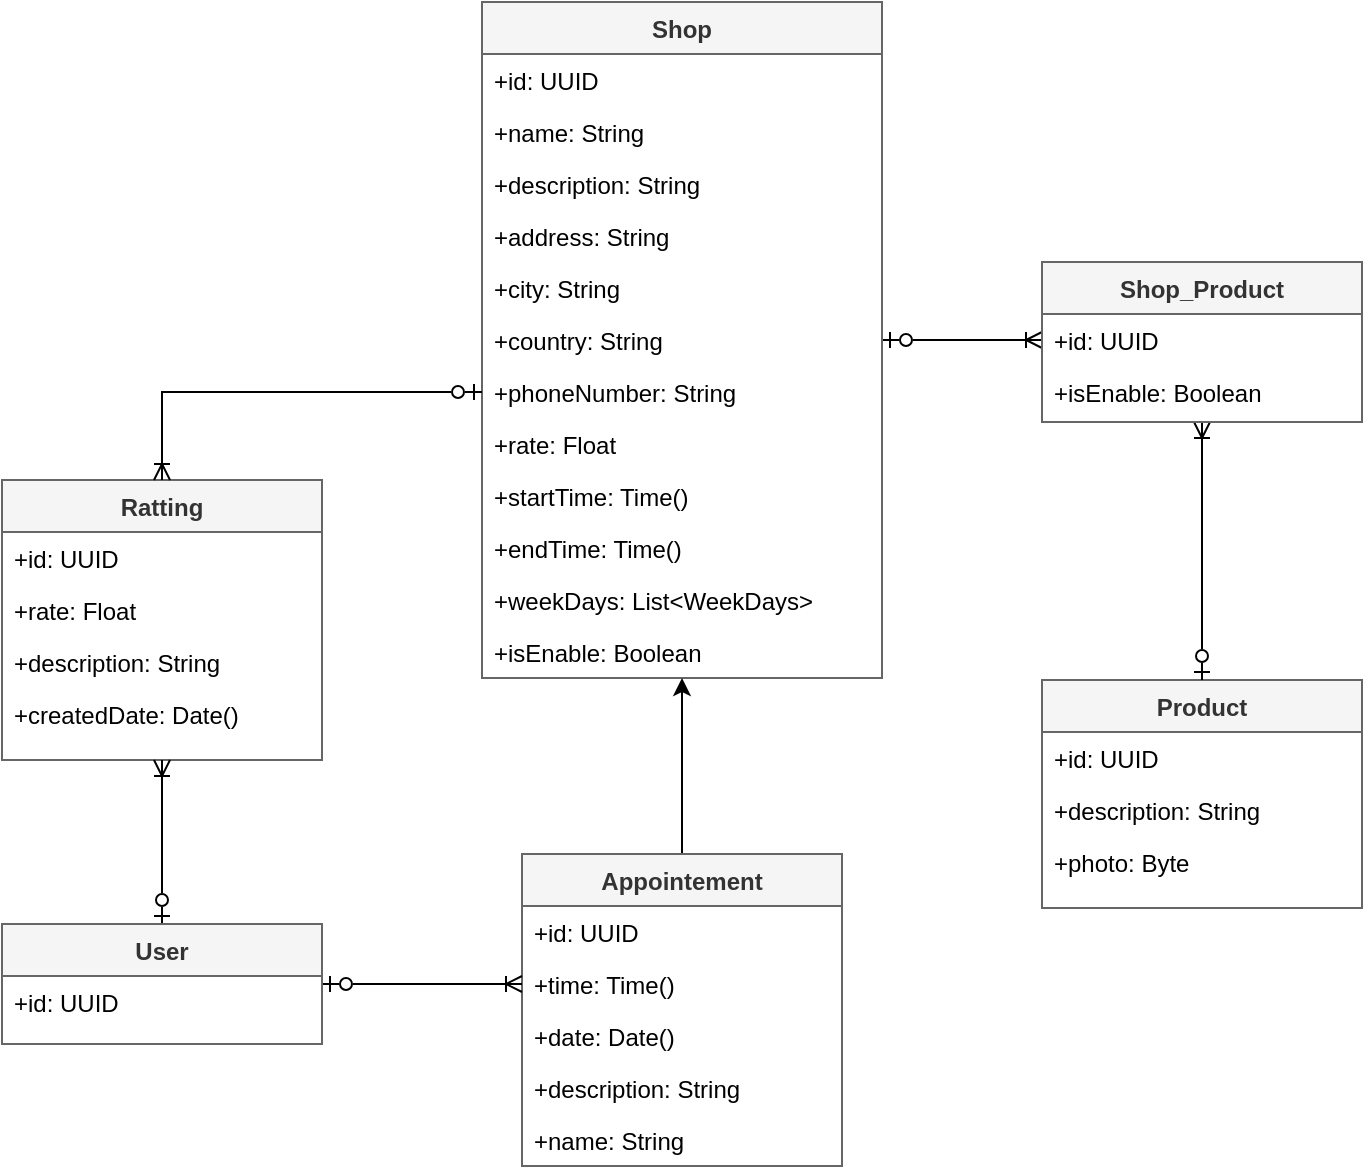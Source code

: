 <mxfile version="21.6.1" type="device">
  <diagram id="C5RBs43oDa-KdzZeNtuy" name="Page-1">
    <mxGraphModel dx="1024" dy="1766" grid="1" gridSize="10" guides="1" tooltips="1" connect="1" arrows="1" fold="1" page="1" pageScale="1" pageWidth="827" pageHeight="1169" math="0" shadow="0">
      <root>
        <mxCell id="WIyWlLk6GJQsqaUBKTNV-0" />
        <mxCell id="WIyWlLk6GJQsqaUBKTNV-1" parent="WIyWlLk6GJQsqaUBKTNV-0" />
        <mxCell id="81yjrVVBUHF4yZMRYXE7-9" value="Product" style="swimlane;fontStyle=1;align=center;verticalAlign=top;childLayout=stackLayout;horizontal=1;startSize=26;horizontalStack=0;resizeParent=1;resizeLast=0;collapsible=1;marginBottom=0;rounded=0;shadow=0;strokeWidth=1;fillColor=#f5f5f5;fontColor=#333333;strokeColor=#666666;" vertex="1" parent="WIyWlLk6GJQsqaUBKTNV-1">
          <mxGeometry x="530" y="-50" width="160" height="114" as="geometry">
            <mxRectangle x="550" y="140" width="160" height="26" as="alternateBounds" />
          </mxGeometry>
        </mxCell>
        <mxCell id="81yjrVVBUHF4yZMRYXE7-10" value="+id: UUID" style="text;align=left;verticalAlign=top;spacingLeft=4;spacingRight=4;overflow=hidden;rotatable=0;points=[[0,0.5],[1,0.5]];portConstraint=eastwest;" vertex="1" parent="81yjrVVBUHF4yZMRYXE7-9">
          <mxGeometry y="26" width="160" height="26" as="geometry" />
        </mxCell>
        <mxCell id="81yjrVVBUHF4yZMRYXE7-47" value="+description: String" style="text;align=left;verticalAlign=top;spacingLeft=4;spacingRight=4;overflow=hidden;rotatable=0;points=[[0,0.5],[1,0.5]];portConstraint=eastwest;" vertex="1" parent="81yjrVVBUHF4yZMRYXE7-9">
          <mxGeometry y="52" width="160" height="26" as="geometry" />
        </mxCell>
        <mxCell id="81yjrVVBUHF4yZMRYXE7-48" value="+photo: Byte" style="text;align=left;verticalAlign=top;spacingLeft=4;spacingRight=4;overflow=hidden;rotatable=0;points=[[0,0.5],[1,0.5]];portConstraint=eastwest;" vertex="1" parent="81yjrVVBUHF4yZMRYXE7-9">
          <mxGeometry y="78" width="160" height="26" as="geometry" />
        </mxCell>
        <mxCell id="81yjrVVBUHF4yZMRYXE7-64" style="edgeStyle=orthogonalEdgeStyle;rounded=0;orthogonalLoop=1;jettySize=auto;html=1;entryX=0;entryY=0.5;entryDx=0;entryDy=0;endArrow=ERoneToMany;endFill=0;startArrow=ERzeroToOne;startFill=0;" edge="1" parent="WIyWlLk6GJQsqaUBKTNV-1" source="81yjrVVBUHF4yZMRYXE7-18" target="81yjrVVBUHF4yZMRYXE7-25">
          <mxGeometry relative="1" as="geometry" />
        </mxCell>
        <mxCell id="81yjrVVBUHF4yZMRYXE7-18" value="Shop" style="swimlane;fontStyle=1;align=center;verticalAlign=top;childLayout=stackLayout;horizontal=1;startSize=26;horizontalStack=0;resizeParent=1;resizeLast=0;collapsible=1;marginBottom=0;rounded=0;shadow=0;strokeWidth=1;fillColor=#f5f5f5;fontColor=#333333;strokeColor=#666666;" vertex="1" parent="WIyWlLk6GJQsqaUBKTNV-1">
          <mxGeometry x="250" y="-389" width="200" height="338" as="geometry">
            <mxRectangle x="550" y="140" width="160" height="26" as="alternateBounds" />
          </mxGeometry>
        </mxCell>
        <mxCell id="81yjrVVBUHF4yZMRYXE7-19" value="+id: UUID" style="text;align=left;verticalAlign=top;spacingLeft=4;spacingRight=4;overflow=hidden;rotatable=0;points=[[0,0.5],[1,0.5]];portConstraint=eastwest;" vertex="1" parent="81yjrVVBUHF4yZMRYXE7-18">
          <mxGeometry y="26" width="200" height="26" as="geometry" />
        </mxCell>
        <mxCell id="81yjrVVBUHF4yZMRYXE7-29" value="+name: String" style="text;align=left;verticalAlign=top;spacingLeft=4;spacingRight=4;overflow=hidden;rotatable=0;points=[[0,0.5],[1,0.5]];portConstraint=eastwest;" vertex="1" parent="81yjrVVBUHF4yZMRYXE7-18">
          <mxGeometry y="52" width="200" height="26" as="geometry" />
        </mxCell>
        <mxCell id="81yjrVVBUHF4yZMRYXE7-41" value="+description: String" style="text;align=left;verticalAlign=top;spacingLeft=4;spacingRight=4;overflow=hidden;rotatable=0;points=[[0,0.5],[1,0.5]];portConstraint=eastwest;" vertex="1" parent="81yjrVVBUHF4yZMRYXE7-18">
          <mxGeometry y="78" width="200" height="26" as="geometry" />
        </mxCell>
        <mxCell id="81yjrVVBUHF4yZMRYXE7-30" value="+address: String" style="text;align=left;verticalAlign=top;spacingLeft=4;spacingRight=4;overflow=hidden;rotatable=0;points=[[0,0.5],[1,0.5]];portConstraint=eastwest;" vertex="1" parent="81yjrVVBUHF4yZMRYXE7-18">
          <mxGeometry y="104" width="200" height="26" as="geometry" />
        </mxCell>
        <mxCell id="81yjrVVBUHF4yZMRYXE7-31" value="+city: String" style="text;align=left;verticalAlign=top;spacingLeft=4;spacingRight=4;overflow=hidden;rotatable=0;points=[[0,0.5],[1,0.5]];portConstraint=eastwest;" vertex="1" parent="81yjrVVBUHF4yZMRYXE7-18">
          <mxGeometry y="130" width="200" height="26" as="geometry" />
        </mxCell>
        <mxCell id="81yjrVVBUHF4yZMRYXE7-32" value="+country: String" style="text;align=left;verticalAlign=top;spacingLeft=4;spacingRight=4;overflow=hidden;rotatable=0;points=[[0,0.5],[1,0.5]];portConstraint=eastwest;" vertex="1" parent="81yjrVVBUHF4yZMRYXE7-18">
          <mxGeometry y="156" width="200" height="26" as="geometry" />
        </mxCell>
        <mxCell id="81yjrVVBUHF4yZMRYXE7-33" value="+phoneNumber: String" style="text;align=left;verticalAlign=top;spacingLeft=4;spacingRight=4;overflow=hidden;rotatable=0;points=[[0,0.5],[1,0.5]];portConstraint=eastwest;" vertex="1" parent="81yjrVVBUHF4yZMRYXE7-18">
          <mxGeometry y="182" width="200" height="26" as="geometry" />
        </mxCell>
        <mxCell id="81yjrVVBUHF4yZMRYXE7-65" value="+rate: Float" style="text;align=left;verticalAlign=top;spacingLeft=4;spacingRight=4;overflow=hidden;rotatable=0;points=[[0,0.5],[1,0.5]];portConstraint=eastwest;" vertex="1" parent="81yjrVVBUHF4yZMRYXE7-18">
          <mxGeometry y="208" width="200" height="26" as="geometry" />
        </mxCell>
        <mxCell id="81yjrVVBUHF4yZMRYXE7-42" value="+startTime: Time()" style="text;align=left;verticalAlign=top;spacingLeft=4;spacingRight=4;overflow=hidden;rotatable=0;points=[[0,0.5],[1,0.5]];portConstraint=eastwest;" vertex="1" parent="81yjrVVBUHF4yZMRYXE7-18">
          <mxGeometry y="234" width="200" height="26" as="geometry" />
        </mxCell>
        <mxCell id="81yjrVVBUHF4yZMRYXE7-43" value="+endTime: Time()" style="text;align=left;verticalAlign=top;spacingLeft=4;spacingRight=4;overflow=hidden;rotatable=0;points=[[0,0.5],[1,0.5]];portConstraint=eastwest;" vertex="1" parent="81yjrVVBUHF4yZMRYXE7-18">
          <mxGeometry y="260" width="200" height="26" as="geometry" />
        </mxCell>
        <mxCell id="81yjrVVBUHF4yZMRYXE7-44" value="+weekDays: List&lt;WeekDays&gt;" style="text;align=left;verticalAlign=top;spacingLeft=4;spacingRight=4;overflow=hidden;rotatable=0;points=[[0,0.5],[1,0.5]];portConstraint=eastwest;" vertex="1" parent="81yjrVVBUHF4yZMRYXE7-18">
          <mxGeometry y="286" width="200" height="26" as="geometry" />
        </mxCell>
        <mxCell id="81yjrVVBUHF4yZMRYXE7-34" value="+isEnable: Boolean" style="text;align=left;verticalAlign=top;spacingLeft=4;spacingRight=4;overflow=hidden;rotatable=0;points=[[0,0.5],[1,0.5]];portConstraint=eastwest;" vertex="1" parent="81yjrVVBUHF4yZMRYXE7-18">
          <mxGeometry y="312" width="200" height="26" as="geometry" />
        </mxCell>
        <mxCell id="81yjrVVBUHF4yZMRYXE7-46" style="edgeStyle=orthogonalEdgeStyle;rounded=0;orthogonalLoop=1;jettySize=auto;html=1;entryX=0.5;entryY=1;entryDx=0;entryDy=0;" edge="1" parent="WIyWlLk6GJQsqaUBKTNV-1" source="81yjrVVBUHF4yZMRYXE7-20" target="81yjrVVBUHF4yZMRYXE7-18">
          <mxGeometry relative="1" as="geometry">
            <mxPoint x="320" y="50" as="targetPoint" />
          </mxGeometry>
        </mxCell>
        <mxCell id="81yjrVVBUHF4yZMRYXE7-20" value="Appointement" style="swimlane;fontStyle=1;align=center;verticalAlign=top;childLayout=stackLayout;horizontal=1;startSize=26;horizontalStack=0;resizeParent=1;resizeLast=0;collapsible=1;marginBottom=0;rounded=0;shadow=0;strokeWidth=1;fillColor=#f5f5f5;fontColor=#333333;strokeColor=#666666;" vertex="1" parent="WIyWlLk6GJQsqaUBKTNV-1">
          <mxGeometry x="270" y="37" width="160" height="156" as="geometry">
            <mxRectangle x="550" y="140" width="160" height="26" as="alternateBounds" />
          </mxGeometry>
        </mxCell>
        <mxCell id="81yjrVVBUHF4yZMRYXE7-21" value="+id: UUID" style="text;align=left;verticalAlign=top;spacingLeft=4;spacingRight=4;overflow=hidden;rotatable=0;points=[[0,0.5],[1,0.5]];portConstraint=eastwest;" vertex="1" parent="81yjrVVBUHF4yZMRYXE7-20">
          <mxGeometry y="26" width="160" height="26" as="geometry" />
        </mxCell>
        <mxCell id="81yjrVVBUHF4yZMRYXE7-36" value="+time: Time()" style="text;align=left;verticalAlign=top;spacingLeft=4;spacingRight=4;overflow=hidden;rotatable=0;points=[[0,0.5],[1,0.5]];portConstraint=eastwest;" vertex="1" parent="81yjrVVBUHF4yZMRYXE7-20">
          <mxGeometry y="52" width="160" height="26" as="geometry" />
        </mxCell>
        <mxCell id="81yjrVVBUHF4yZMRYXE7-37" value="+date: Date()" style="text;align=left;verticalAlign=top;spacingLeft=4;spacingRight=4;overflow=hidden;rotatable=0;points=[[0,0.5],[1,0.5]];portConstraint=eastwest;" vertex="1" parent="81yjrVVBUHF4yZMRYXE7-20">
          <mxGeometry y="78" width="160" height="26" as="geometry" />
        </mxCell>
        <mxCell id="81yjrVVBUHF4yZMRYXE7-38" value="+description: String" style="text;align=left;verticalAlign=top;spacingLeft=4;spacingRight=4;overflow=hidden;rotatable=0;points=[[0,0.5],[1,0.5]];portConstraint=eastwest;" vertex="1" parent="81yjrVVBUHF4yZMRYXE7-20">
          <mxGeometry y="104" width="160" height="26" as="geometry" />
        </mxCell>
        <mxCell id="81yjrVVBUHF4yZMRYXE7-66" value="+name: String" style="text;align=left;verticalAlign=top;spacingLeft=4;spacingRight=4;overflow=hidden;rotatable=0;points=[[0,0.5],[1,0.5]];portConstraint=eastwest;" vertex="1" parent="81yjrVVBUHF4yZMRYXE7-20">
          <mxGeometry y="130" width="160" height="26" as="geometry" />
        </mxCell>
        <mxCell id="81yjrVVBUHF4yZMRYXE7-22" value="Ratting" style="swimlane;fontStyle=1;align=center;verticalAlign=top;childLayout=stackLayout;horizontal=1;startSize=26;horizontalStack=0;resizeParent=1;resizeLast=0;collapsible=1;marginBottom=0;rounded=0;shadow=0;strokeWidth=1;fillColor=#f5f5f5;fontColor=#333333;strokeColor=#666666;" vertex="1" parent="WIyWlLk6GJQsqaUBKTNV-1">
          <mxGeometry x="10" y="-150" width="160" height="140" as="geometry">
            <mxRectangle x="550" y="140" width="160" height="26" as="alternateBounds" />
          </mxGeometry>
        </mxCell>
        <mxCell id="81yjrVVBUHF4yZMRYXE7-23" value="+id: UUID" style="text;align=left;verticalAlign=top;spacingLeft=4;spacingRight=4;overflow=hidden;rotatable=0;points=[[0,0.5],[1,0.5]];portConstraint=eastwest;" vertex="1" parent="81yjrVVBUHF4yZMRYXE7-22">
          <mxGeometry y="26" width="160" height="26" as="geometry" />
        </mxCell>
        <mxCell id="81yjrVVBUHF4yZMRYXE7-55" value="+rate: Float" style="text;align=left;verticalAlign=top;spacingLeft=4;spacingRight=4;overflow=hidden;rotatable=0;points=[[0,0.5],[1,0.5]];portConstraint=eastwest;" vertex="1" parent="81yjrVVBUHF4yZMRYXE7-22">
          <mxGeometry y="52" width="160" height="26" as="geometry" />
        </mxCell>
        <mxCell id="81yjrVVBUHF4yZMRYXE7-56" value="+description: String" style="text;align=left;verticalAlign=top;spacingLeft=4;spacingRight=4;overflow=hidden;rotatable=0;points=[[0,0.5],[1,0.5]];portConstraint=eastwest;" vertex="1" parent="81yjrVVBUHF4yZMRYXE7-22">
          <mxGeometry y="78" width="160" height="26" as="geometry" />
        </mxCell>
        <mxCell id="81yjrVVBUHF4yZMRYXE7-57" value="+createdDate: Date() " style="text;align=left;verticalAlign=top;spacingLeft=4;spacingRight=4;overflow=hidden;rotatable=0;points=[[0,0.5],[1,0.5]];portConstraint=eastwest;" vertex="1" parent="81yjrVVBUHF4yZMRYXE7-22">
          <mxGeometry y="104" width="160" height="26" as="geometry" />
        </mxCell>
        <mxCell id="81yjrVVBUHF4yZMRYXE7-54" style="edgeStyle=orthogonalEdgeStyle;rounded=0;orthogonalLoop=1;jettySize=auto;html=1;entryX=0.5;entryY=0;entryDx=0;entryDy=0;endArrow=ERzeroToOne;endFill=0;startArrow=ERoneToMany;startFill=0;" edge="1" parent="WIyWlLk6GJQsqaUBKTNV-1" source="81yjrVVBUHF4yZMRYXE7-24" target="81yjrVVBUHF4yZMRYXE7-9">
          <mxGeometry relative="1" as="geometry" />
        </mxCell>
        <mxCell id="81yjrVVBUHF4yZMRYXE7-24" value="Shop_Product" style="swimlane;fontStyle=1;align=center;verticalAlign=top;childLayout=stackLayout;horizontal=1;startSize=26;horizontalStack=0;resizeParent=1;resizeLast=0;collapsible=1;marginBottom=0;rounded=0;shadow=0;strokeWidth=1;fillColor=#f5f5f5;fontColor=#333333;strokeColor=#666666;" vertex="1" parent="WIyWlLk6GJQsqaUBKTNV-1">
          <mxGeometry x="530" y="-259" width="160" height="80" as="geometry">
            <mxRectangle x="550" y="140" width="160" height="26" as="alternateBounds" />
          </mxGeometry>
        </mxCell>
        <mxCell id="81yjrVVBUHF4yZMRYXE7-25" value="+id: UUID" style="text;align=left;verticalAlign=top;spacingLeft=4;spacingRight=4;overflow=hidden;rotatable=0;points=[[0,0.5],[1,0.5]];portConstraint=eastwest;" vertex="1" parent="81yjrVVBUHF4yZMRYXE7-24">
          <mxGeometry y="26" width="160" height="26" as="geometry" />
        </mxCell>
        <mxCell id="81yjrVVBUHF4yZMRYXE7-63" value="+isEnable: Boolean" style="text;align=left;verticalAlign=top;spacingLeft=4;spacingRight=4;overflow=hidden;rotatable=0;points=[[0,0.5],[1,0.5]];portConstraint=eastwest;" vertex="1" parent="81yjrVVBUHF4yZMRYXE7-24">
          <mxGeometry y="52" width="160" height="26" as="geometry" />
        </mxCell>
        <mxCell id="81yjrVVBUHF4yZMRYXE7-61" style="edgeStyle=orthogonalEdgeStyle;rounded=0;orthogonalLoop=1;jettySize=auto;html=1;entryX=0.5;entryY=1;entryDx=0;entryDy=0;endArrow=ERoneToMany;endFill=0;startArrow=ERzeroToOne;startFill=0;" edge="1" parent="WIyWlLk6GJQsqaUBKTNV-1" source="81yjrVVBUHF4yZMRYXE7-26" target="81yjrVVBUHF4yZMRYXE7-22">
          <mxGeometry relative="1" as="geometry" />
        </mxCell>
        <mxCell id="81yjrVVBUHF4yZMRYXE7-62" style="edgeStyle=orthogonalEdgeStyle;rounded=0;orthogonalLoop=1;jettySize=auto;html=1;entryX=0;entryY=0.5;entryDx=0;entryDy=0;endArrow=ERoneToMany;endFill=0;startArrow=ERzeroToOne;startFill=0;" edge="1" parent="WIyWlLk6GJQsqaUBKTNV-1" source="81yjrVVBUHF4yZMRYXE7-26" target="81yjrVVBUHF4yZMRYXE7-36">
          <mxGeometry relative="1" as="geometry" />
        </mxCell>
        <mxCell id="81yjrVVBUHF4yZMRYXE7-26" value="User" style="swimlane;fontStyle=1;align=center;verticalAlign=top;childLayout=stackLayout;horizontal=1;startSize=26;horizontalStack=0;resizeParent=1;resizeLast=0;collapsible=1;marginBottom=0;rounded=0;shadow=0;strokeWidth=1;fillColor=#f5f5f5;fontColor=#333333;strokeColor=#666666;" vertex="1" parent="WIyWlLk6GJQsqaUBKTNV-1">
          <mxGeometry x="10" y="72" width="160" height="60" as="geometry">
            <mxRectangle x="550" y="140" width="160" height="26" as="alternateBounds" />
          </mxGeometry>
        </mxCell>
        <mxCell id="81yjrVVBUHF4yZMRYXE7-27" value="+id: UUID" style="text;align=left;verticalAlign=top;spacingLeft=4;spacingRight=4;overflow=hidden;rotatable=0;points=[[0,0.5],[1,0.5]];portConstraint=eastwest;" vertex="1" parent="81yjrVVBUHF4yZMRYXE7-26">
          <mxGeometry y="26" width="160" height="26" as="geometry" />
        </mxCell>
        <mxCell id="81yjrVVBUHF4yZMRYXE7-59" style="edgeStyle=orthogonalEdgeStyle;rounded=0;orthogonalLoop=1;jettySize=auto;html=1;entryX=0;entryY=0.5;entryDx=0;entryDy=0;endArrow=ERzeroToOne;endFill=0;startArrow=ERoneToMany;startFill=0;exitX=0.5;exitY=0;exitDx=0;exitDy=0;" edge="1" parent="WIyWlLk6GJQsqaUBKTNV-1" source="81yjrVVBUHF4yZMRYXE7-22" target="81yjrVVBUHF4yZMRYXE7-33">
          <mxGeometry relative="1" as="geometry" />
        </mxCell>
      </root>
    </mxGraphModel>
  </diagram>
</mxfile>
